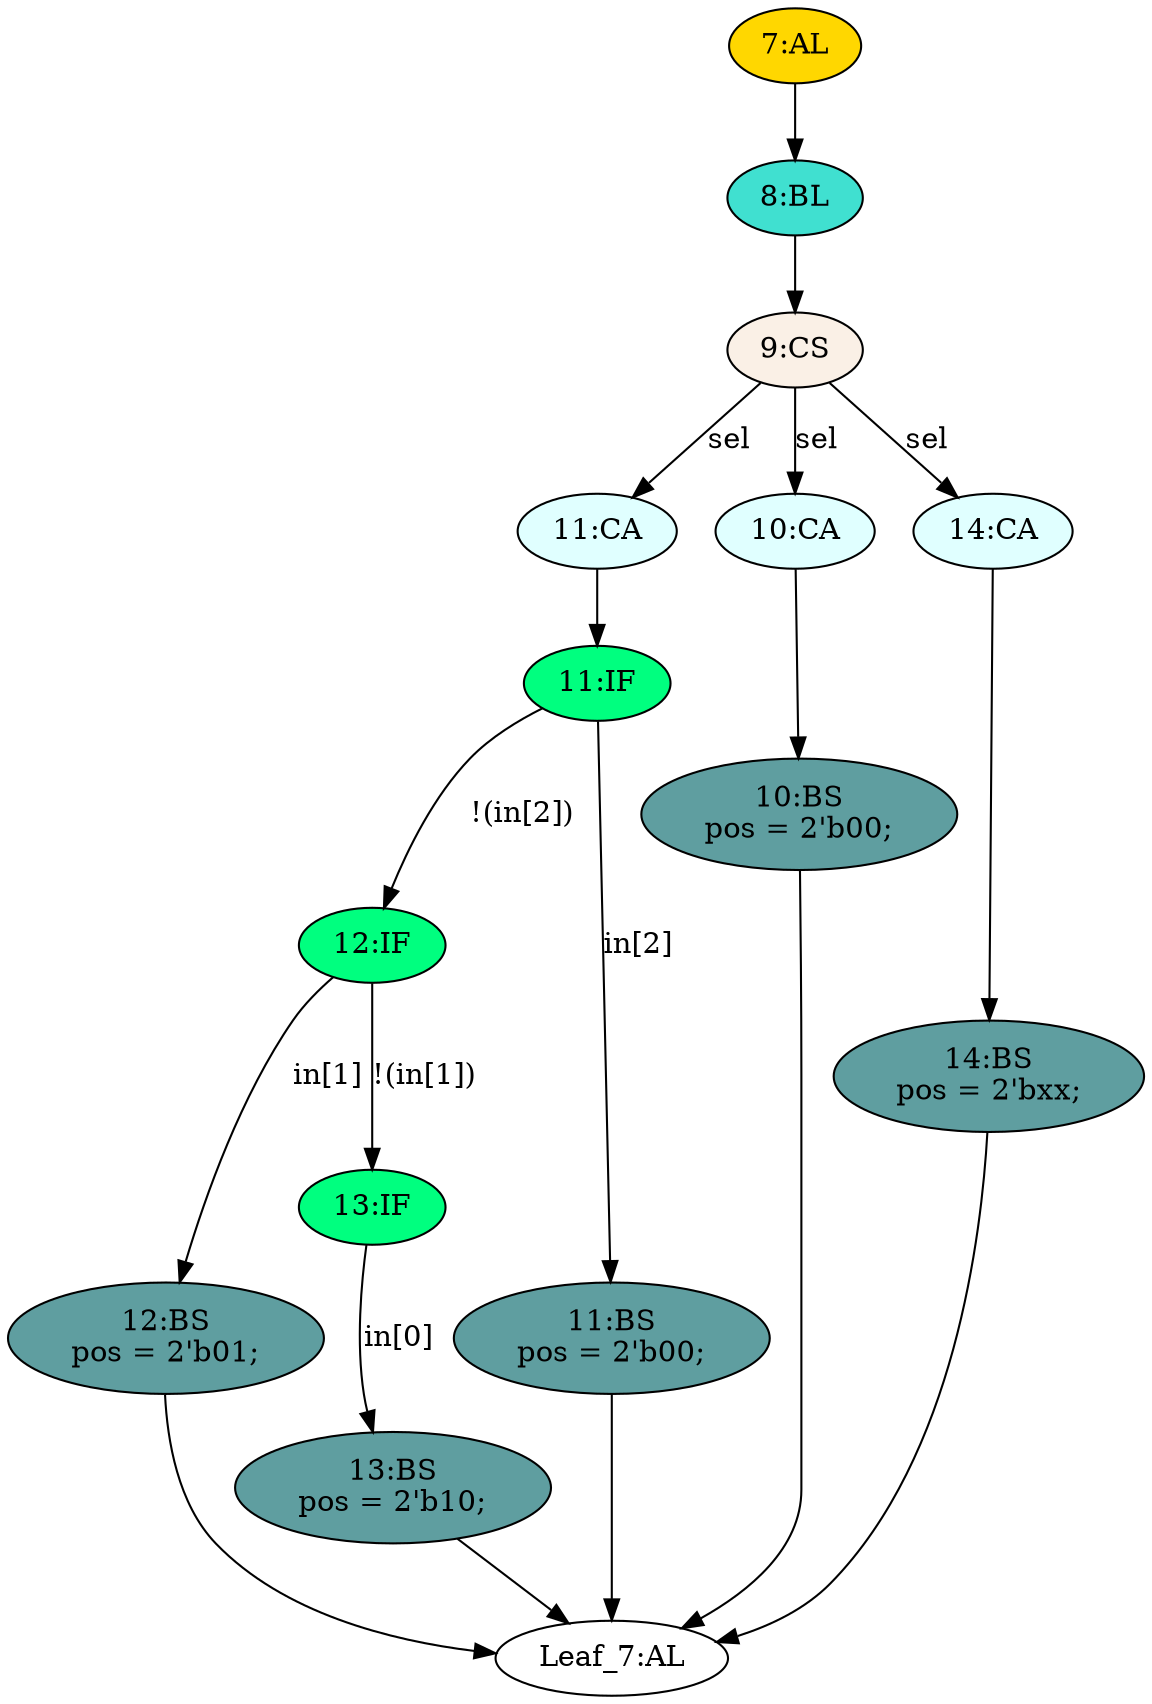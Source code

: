 strict digraph "" {
	node [label="\N"];
	"11:CA"	[ast="<pyverilog.vparser.ast.Case object at 0x7fac545c0910>",
		fillcolor=lightcyan,
		label="11:CA",
		statements="[]",
		style=filled,
		typ=Case];
	"11:IF"	[ast="<pyverilog.vparser.ast.IfStatement object at 0x7fac545c0a50>",
		fillcolor=springgreen,
		label="11:IF",
		statements="[]",
		style=filled,
		typ=IfStatement];
	"11:CA" -> "11:IF"	[cond="[]",
		lineno=None];
	"Leaf_7:AL"	[def_var="['pos']",
		label="Leaf_7:AL"];
	"12:IF"	[ast="<pyverilog.vparser.ast.IfStatement object at 0x7fac545c0ad0>",
		fillcolor=springgreen,
		label="12:IF",
		statements="[]",
		style=filled,
		typ=IfStatement];
	"12:BS"	[ast="<pyverilog.vparser.ast.BlockingSubstitution object at 0x7fac545c0dd0>",
		fillcolor=cadetblue,
		label="12:BS
pos = 2'b01;",
		statements="[<pyverilog.vparser.ast.BlockingSubstitution object at 0x7fac545c0dd0>]",
		style=filled,
		typ=BlockingSubstitution];
	"12:IF" -> "12:BS"	[cond="['in']",
		label="in[1]",
		lineno=12];
	"13:IF"	[ast="<pyverilog.vparser.ast.IfStatement object at 0x7fac545c0b10>",
		fillcolor=springgreen,
		label="13:IF",
		statements="[]",
		style=filled,
		typ=IfStatement];
	"12:IF" -> "13:IF"	[cond="['in']",
		label="!(in[1])",
		lineno=12];
	"9:CS"	[ast="<pyverilog.vparser.ast.CaseStatement object at 0x7fac545c6250>",
		fillcolor=linen,
		label="9:CS",
		statements="[]",
		style=filled,
		typ=CaseStatement];
	"9:CS" -> "11:CA"	[cond="['sel']",
		label=sel,
		lineno=9];
	"10:CA"	[ast="<pyverilog.vparser.ast.Case object at 0x7fac545c6310>",
		fillcolor=lightcyan,
		label="10:CA",
		statements="[]",
		style=filled,
		typ=Case];
	"9:CS" -> "10:CA"	[cond="['sel']",
		label=sel,
		lineno=9];
	"14:CA"	[ast="<pyverilog.vparser.ast.Case object at 0x7fac545c64d0>",
		fillcolor=lightcyan,
		label="14:CA",
		statements="[]",
		style=filled,
		typ=Case];
	"9:CS" -> "14:CA"	[cond="['sel']",
		label=sel,
		lineno=9];
	"11:IF" -> "12:IF"	[cond="['in']",
		label="!(in[2])",
		lineno=11];
	"11:BS"	[ast="<pyverilog.vparser.ast.BlockingSubstitution object at 0x7fac545c0fd0>",
		fillcolor=cadetblue,
		label="11:BS
pos = 2'b00;",
		statements="[<pyverilog.vparser.ast.BlockingSubstitution object at 0x7fac545c0fd0>]",
		style=filled,
		typ=BlockingSubstitution];
	"11:IF" -> "11:BS"	[cond="['in']",
		label="in[2]",
		lineno=11];
	"10:BS"	[ast="<pyverilog.vparser.ast.BlockingSubstitution object at 0x7fac545c6390>",
		fillcolor=cadetblue,
		label="10:BS
pos = 2'b00;",
		statements="[<pyverilog.vparser.ast.BlockingSubstitution object at 0x7fac545c6390>]",
		style=filled,
		typ=BlockingSubstitution];
	"10:CA" -> "10:BS"	[cond="[]",
		lineno=None];
	"10:BS" -> "Leaf_7:AL"	[cond="[]",
		lineno=None];
	"12:BS" -> "Leaf_7:AL"	[cond="[]",
		lineno=None];
	"14:BS"	[ast="<pyverilog.vparser.ast.BlockingSubstitution object at 0x7fac545c6550>",
		fillcolor=cadetblue,
		label="14:BS
pos = 2'bxx;",
		statements="[<pyverilog.vparser.ast.BlockingSubstitution object at 0x7fac545c6550>]",
		style=filled,
		typ=BlockingSubstitution];
	"14:CA" -> "14:BS"	[cond="[]",
		lineno=None];
	"13:BS"	[ast="<pyverilog.vparser.ast.BlockingSubstitution object at 0x7fac545c0b90>",
		fillcolor=cadetblue,
		label="13:BS
pos = 2'b10;",
		statements="[<pyverilog.vparser.ast.BlockingSubstitution object at 0x7fac545c0b90>]",
		style=filled,
		typ=BlockingSubstitution];
	"13:BS" -> "Leaf_7:AL"	[cond="[]",
		lineno=None];
	"11:BS" -> "Leaf_7:AL"	[cond="[]",
		lineno=None];
	"13:IF" -> "13:BS"	[cond="['in']",
		label="in[0]",
		lineno=13];
	"8:BL"	[ast="<pyverilog.vparser.ast.Block object at 0x7fac545c6710>",
		fillcolor=turquoise,
		label="8:BL",
		statements="[]",
		style=filled,
		typ=Block];
	"8:BL" -> "9:CS"	[cond="[]",
		lineno=None];
	"14:BS" -> "Leaf_7:AL"	[cond="[]",
		lineno=None];
	"7:AL"	[ast="<pyverilog.vparser.ast.Always object at 0x7fac545c6790>",
		clk_sens=False,
		fillcolor=gold,
		label="7:AL",
		sens="[]",
		statements="[]",
		style=filled,
		typ=Always,
		use_var="['sel', 'in']"];
	"7:AL" -> "8:BL"	[cond="[]",
		lineno=None];
}
